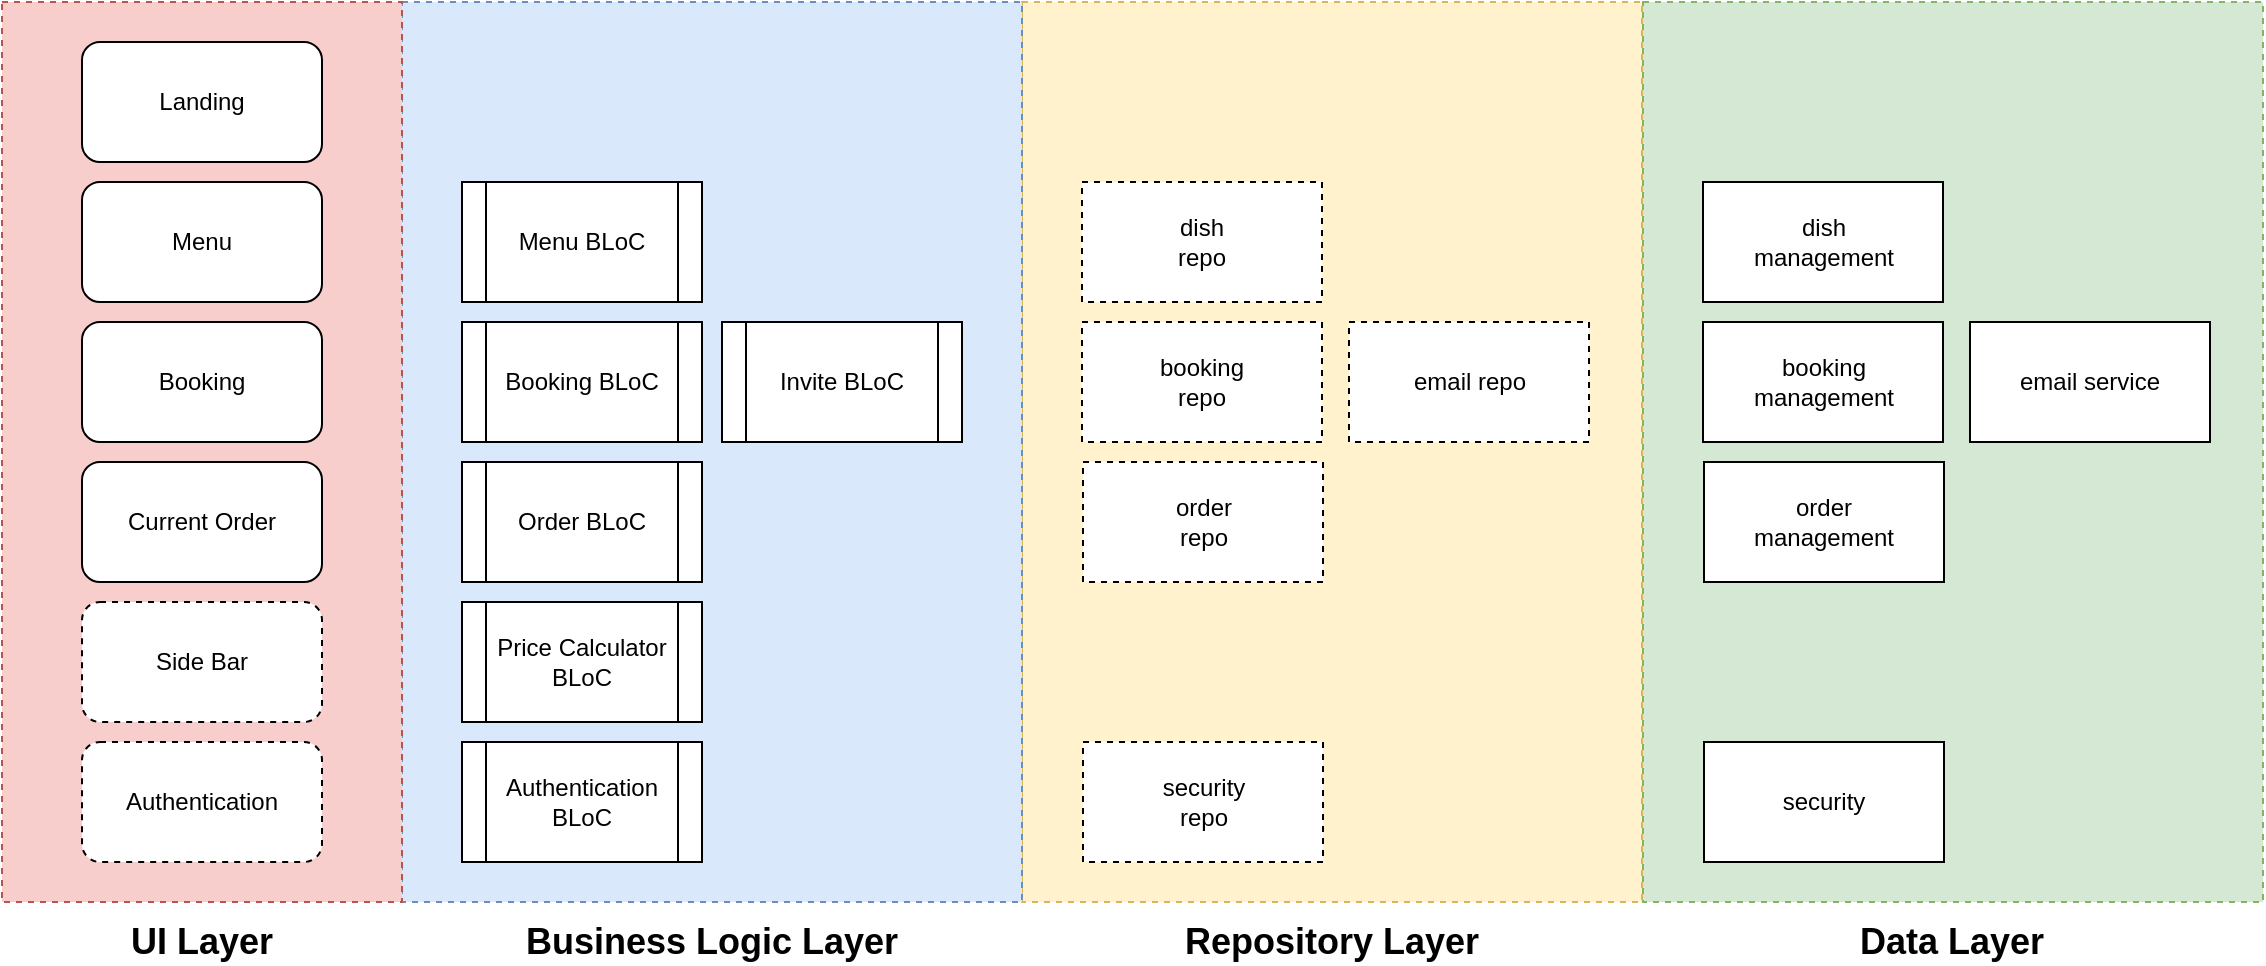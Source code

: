 <mxfile version="12.2.3" type="device" pages="1"><diagram id="0eHx21GsSW2dTX2SzoCX" name="Page-1"><mxGraphModel dx="1280" dy="705" grid="1" gridSize="10" guides="1" tooltips="1" connect="1" arrows="1" fold="1" page="1" pageScale="1" pageWidth="827" pageHeight="1169" math="0" shadow="0"><root><mxCell id="0"/><mxCell id="1" parent="0"/><mxCell id="lFnrRAI3MnZgmZ_9idAY-23" value="" style="rounded=0;whiteSpace=wrap;html=1;dashed=1;fillColor=#fff2cc;strokeColor=#d6b656;" vertex="1" parent="1"><mxGeometry x="580" y="30" width="310" height="450" as="geometry"/></mxCell><mxCell id="lFnrRAI3MnZgmZ_9idAY-22" value="" style="rounded=0;whiteSpace=wrap;html=1;dashed=1;fillColor=#dae8fc;strokeColor=#6c8ebf;" vertex="1" parent="1"><mxGeometry x="270" y="30" width="310" height="450" as="geometry"/></mxCell><mxCell id="lFnrRAI3MnZgmZ_9idAY-21" value="" style="rounded=0;whiteSpace=wrap;html=1;dashed=1;fillColor=#f8cecc;strokeColor=#b85450;" vertex="1" parent="1"><mxGeometry x="70" y="30" width="200" height="450" as="geometry"/></mxCell><mxCell id="lFnrRAI3MnZgmZ_9idAY-1" value="Landing" style="rounded=1;whiteSpace=wrap;html=1;" vertex="1" parent="1"><mxGeometry x="110" y="50" width="120" height="60" as="geometry"/></mxCell><mxCell id="lFnrRAI3MnZgmZ_9idAY-2" value="Side Bar" style="rounded=1;whiteSpace=wrap;html=1;dashed=1;" vertex="1" parent="1"><mxGeometry x="110" y="330" width="120" height="60" as="geometry"/></mxCell><mxCell id="lFnrRAI3MnZgmZ_9idAY-3" value="Authentication" style="rounded=1;whiteSpace=wrap;html=1;dashed=1;" vertex="1" parent="1"><mxGeometry x="110" y="400" width="120" height="60" as="geometry"/></mxCell><mxCell id="lFnrRAI3MnZgmZ_9idAY-4" value="Menu" style="rounded=1;whiteSpace=wrap;html=1;" vertex="1" parent="1"><mxGeometry x="110" y="120" width="120" height="60" as="geometry"/></mxCell><mxCell id="lFnrRAI3MnZgmZ_9idAY-5" value="Booking" style="rounded=1;whiteSpace=wrap;html=1;" vertex="1" parent="1"><mxGeometry x="110" y="190" width="120" height="60" as="geometry"/></mxCell><mxCell id="lFnrRAI3MnZgmZ_9idAY-6" value="Current Order" style="rounded=1;whiteSpace=wrap;html=1;" vertex="1" parent="1"><mxGeometry x="110" y="260" width="120" height="60" as="geometry"/></mxCell><mxCell id="lFnrRAI3MnZgmZ_9idAY-8" value="Authentication&lt;br&gt;BLoC" style="shape=process;whiteSpace=wrap;html=1;backgroundOutline=1;" vertex="1" parent="1"><mxGeometry x="300" y="400" width="120" height="60" as="geometry"/></mxCell><mxCell id="lFnrRAI3MnZgmZ_9idAY-9" value="Price Calculator&lt;br&gt;BLoC" style="shape=process;whiteSpace=wrap;html=1;backgroundOutline=1;" vertex="1" parent="1"><mxGeometry x="300" y="330" width="120" height="60" as="geometry"/></mxCell><mxCell id="lFnrRAI3MnZgmZ_9idAY-10" value="Menu BLoC" style="shape=process;whiteSpace=wrap;html=1;backgroundOutline=1;" vertex="1" parent="1"><mxGeometry x="300" y="120" width="120" height="60" as="geometry"/></mxCell><mxCell id="lFnrRAI3MnZgmZ_9idAY-11" value="Order BLoC" style="shape=process;whiteSpace=wrap;html=1;backgroundOutline=1;" vertex="1" parent="1"><mxGeometry x="300" y="260" width="120" height="60" as="geometry"/></mxCell><mxCell id="lFnrRAI3MnZgmZ_9idAY-12" value="Booking BLoC" style="shape=process;whiteSpace=wrap;html=1;backgroundOutline=1;" vertex="1" parent="1"><mxGeometry x="300" y="190" width="120" height="60" as="geometry"/></mxCell><mxCell id="lFnrRAI3MnZgmZ_9idAY-13" value="Invite BLoC" style="shape=process;whiteSpace=wrap;html=1;backgroundOutline=1;" vertex="1" parent="1"><mxGeometry x="430" y="190" width="120" height="60" as="geometry"/></mxCell><mxCell id="lFnrRAI3MnZgmZ_9idAY-16" value="&lt;span style=&quot;white-space: normal&quot;&gt;dish&lt;/span&gt;&lt;br style=&quot;white-space: normal&quot;&gt;repo" style="rounded=0;whiteSpace=wrap;html=1;dashed=1;" vertex="1" parent="1"><mxGeometry x="610" y="120" width="120" height="60" as="geometry"/></mxCell><mxCell id="lFnrRAI3MnZgmZ_9idAY-17" value="booking&lt;br&gt;repo" style="rounded=0;whiteSpace=wrap;html=1;dashed=1;" vertex="1" parent="1"><mxGeometry x="610" y="190" width="120" height="60" as="geometry"/></mxCell><mxCell id="lFnrRAI3MnZgmZ_9idAY-18" value="order&lt;br&gt;repo" style="rounded=0;whiteSpace=wrap;html=1;dashed=1;" vertex="1" parent="1"><mxGeometry x="610.5" y="260" width="120" height="60" as="geometry"/></mxCell><mxCell id="lFnrRAI3MnZgmZ_9idAY-19" value="security&lt;br&gt;repo" style="rounded=0;whiteSpace=wrap;html=1;dashed=1;" vertex="1" parent="1"><mxGeometry x="610.5" y="400" width="120" height="60" as="geometry"/></mxCell><mxCell id="lFnrRAI3MnZgmZ_9idAY-20" value="email repo" style="rounded=0;whiteSpace=wrap;html=1;dashed=1;" vertex="1" parent="1"><mxGeometry x="743.5" y="190" width="120" height="60" as="geometry"/></mxCell><mxCell id="lFnrRAI3MnZgmZ_9idAY-24" value="&lt;font style=&quot;font-size: 18px&quot;&gt;&lt;b&gt;UI Layer&lt;/b&gt;&lt;/font&gt;" style="text;html=1;strokeColor=none;fillColor=none;align=center;verticalAlign=middle;whiteSpace=wrap;rounded=0;dashed=1;" vertex="1" parent="1"><mxGeometry x="70" y="490" width="200" height="20" as="geometry"/></mxCell><mxCell id="lFnrRAI3MnZgmZ_9idAY-25" value="&lt;font&gt;&lt;span style=&quot;font-size: 18px&quot;&gt;&lt;b&gt;Business&lt;/b&gt;&lt;/span&gt;&lt;b style=&quot;font-size: 18px&quot;&gt;&amp;nbsp;Logic Layer&lt;/b&gt;&lt;/font&gt;" style="text;html=1;strokeColor=none;fillColor=none;align=center;verticalAlign=middle;whiteSpace=wrap;rounded=0;dashed=1;" vertex="1" parent="1"><mxGeometry x="270" y="490" width="310" height="20" as="geometry"/></mxCell><mxCell id="lFnrRAI3MnZgmZ_9idAY-26" value="&lt;font style=&quot;font-size: 18px&quot;&gt;&lt;b&gt;Repository&amp;nbsp;Layer&lt;/b&gt;&lt;/font&gt;" style="text;html=1;strokeColor=none;fillColor=none;align=center;verticalAlign=middle;whiteSpace=wrap;rounded=0;dashed=1;" vertex="1" parent="1"><mxGeometry x="579.5" y="490" width="310" height="20" as="geometry"/></mxCell><mxCell id="lFnrRAI3MnZgmZ_9idAY-27" value="" style="rounded=0;whiteSpace=wrap;html=1;dashed=1;fillColor=#d5e8d4;strokeColor=#82b366;" vertex="1" parent="1"><mxGeometry x="890.5" y="30" width="310" height="450" as="geometry"/></mxCell><mxCell id="lFnrRAI3MnZgmZ_9idAY-28" value="&lt;span style=&quot;white-space: normal&quot;&gt;dish&lt;/span&gt;&lt;br style=&quot;white-space: normal&quot;&gt;&lt;span style=&quot;white-space: normal&quot;&gt;management&lt;/span&gt;" style="rounded=0;whiteSpace=wrap;html=1;" vertex="1" parent="1"><mxGeometry x="920.5" y="120" width="120" height="60" as="geometry"/></mxCell><mxCell id="lFnrRAI3MnZgmZ_9idAY-29" value="booking&lt;br&gt;management" style="rounded=0;whiteSpace=wrap;html=1;" vertex="1" parent="1"><mxGeometry x="920.5" y="190" width="120" height="60" as="geometry"/></mxCell><mxCell id="lFnrRAI3MnZgmZ_9idAY-30" value="order&lt;br&gt;management" style="rounded=0;whiteSpace=wrap;html=1;" vertex="1" parent="1"><mxGeometry x="921" y="260" width="120" height="60" as="geometry"/></mxCell><mxCell id="lFnrRAI3MnZgmZ_9idAY-31" value="security" style="rounded=0;whiteSpace=wrap;html=1;" vertex="1" parent="1"><mxGeometry x="921" y="400" width="120" height="60" as="geometry"/></mxCell><mxCell id="lFnrRAI3MnZgmZ_9idAY-32" value="email service" style="rounded=0;whiteSpace=wrap;html=1;" vertex="1" parent="1"><mxGeometry x="1054" y="190" width="120" height="60" as="geometry"/></mxCell><mxCell id="lFnrRAI3MnZgmZ_9idAY-33" value="&lt;font style=&quot;font-size: 18px&quot;&gt;&lt;b&gt;Data&amp;nbsp;Layer&lt;/b&gt;&lt;/font&gt;" style="text;html=1;strokeColor=none;fillColor=none;align=center;verticalAlign=middle;whiteSpace=wrap;rounded=0;dashed=1;" vertex="1" parent="1"><mxGeometry x="890" y="490" width="310" height="20" as="geometry"/></mxCell></root></mxGraphModel></diagram></mxfile>